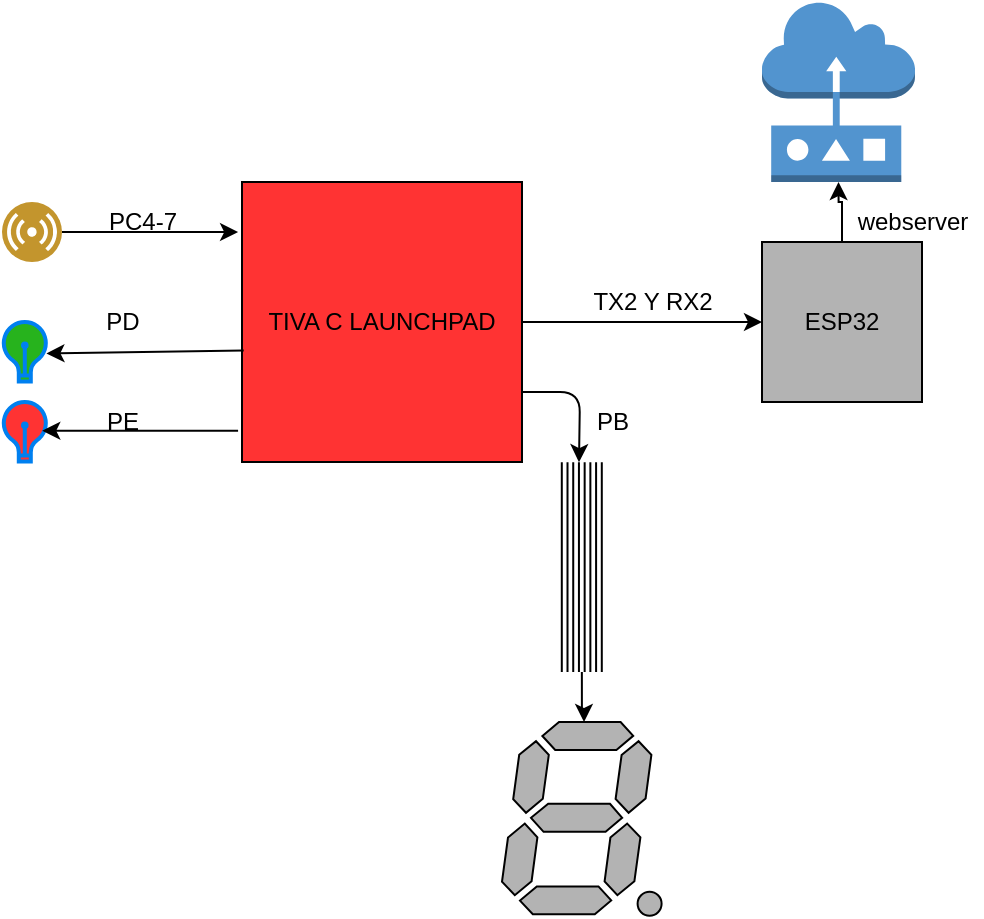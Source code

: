 <mxfile version="14.6.13" type="device"><diagram id="7W22Xrg6i1o8gszW47Su" name="Página-1"><mxGraphModel dx="914" dy="556" grid="1" gridSize="10" guides="1" tooltips="1" connect="1" arrows="1" fold="1" page="1" pageScale="1" pageWidth="827" pageHeight="1169" math="0" shadow="0"><root><mxCell id="0"/><mxCell id="1" parent="0"/><mxCell id="hms5uDjnBDAQ5kiLpLU7-1" value="TIVA C LAUNCHPAD" style="whiteSpace=wrap;html=1;aspect=fixed;fillColor=#FF3333;" vertex="1" parent="1"><mxGeometry x="370" y="370" width="140" height="140" as="geometry"/></mxCell><mxCell id="hms5uDjnBDAQ5kiLpLU7-15" style="edgeStyle=orthogonalEdgeStyle;rounded=0;orthogonalLoop=1;jettySize=auto;html=1;entryX=0.5;entryY=1;entryDx=0;entryDy=0;entryPerimeter=0;" edge="1" parent="1" source="hms5uDjnBDAQ5kiLpLU7-2" target="hms5uDjnBDAQ5kiLpLU7-14"><mxGeometry relative="1" as="geometry"/></mxCell><mxCell id="hms5uDjnBDAQ5kiLpLU7-2" value="ESP32" style="whiteSpace=wrap;html=1;aspect=fixed;fillColor=#B3B3B3;" vertex="1" parent="1"><mxGeometry x="630" y="400" width="80" height="80" as="geometry"/></mxCell><mxCell id="hms5uDjnBDAQ5kiLpLU7-3" value="" style="endArrow=classic;html=1;entryX=0;entryY=0.5;entryDx=0;entryDy=0;exitX=1;exitY=0.5;exitDx=0;exitDy=0;" edge="1" parent="1" source="hms5uDjnBDAQ5kiLpLU7-1" target="hms5uDjnBDAQ5kiLpLU7-2"><mxGeometry width="50" height="50" relative="1" as="geometry"><mxPoint x="540" y="480" as="sourcePoint"/><mxPoint x="590" y="430" as="targetPoint"/></mxGeometry></mxCell><mxCell id="hms5uDjnBDAQ5kiLpLU7-4" value="TX2 Y RX2" style="text;html=1;align=center;verticalAlign=middle;resizable=0;points=[];autosize=1;strokeColor=none;" vertex="1" parent="1"><mxGeometry x="535" y="420" width="80" height="20" as="geometry"/></mxCell><mxCell id="hms5uDjnBDAQ5kiLpLU7-5" value="" style="verticalLabelPosition=bottom;shadow=0;dashed=0;align=center;html=1;verticalAlign=top;shape=mxgraph.electrical.opto_electronics.7_segment_display_with_dp;pointerEvents=1;fillColor=#B3B3B3;" vertex="1" parent="1"><mxGeometry x="500" y="640" width="79.8" height="96.9" as="geometry"/></mxCell><mxCell id="hms5uDjnBDAQ5kiLpLU7-9" style="edgeStyle=orthogonalEdgeStyle;rounded=0;orthogonalLoop=1;jettySize=auto;html=1;entryX=0.514;entryY=0;entryDx=0;entryDy=0;entryPerimeter=0;" edge="1" parent="1" source="hms5uDjnBDAQ5kiLpLU7-7" target="hms5uDjnBDAQ5kiLpLU7-5"><mxGeometry relative="1" as="geometry"/></mxCell><mxCell id="hms5uDjnBDAQ5kiLpLU7-7" value="" style="verticalLabelPosition=bottom;shadow=0;dashed=0;align=center;html=1;verticalAlign=top;shape=mxgraph.electrical.transmission.8_line_bus;fillColor=#B3B3B3;rotation=90;" vertex="1" parent="1"><mxGeometry x="487.45" y="552.55" width="104.9" height="20" as="geometry"/></mxCell><mxCell id="hms5uDjnBDAQ5kiLpLU7-12" value="" style="endArrow=classic;html=1;exitX=1;exitY=0.75;exitDx=0;exitDy=0;entryX=0;entryY=0.57;entryDx=0;entryDy=0;entryPerimeter=0;" edge="1" parent="1" source="hms5uDjnBDAQ5kiLpLU7-1" target="hms5uDjnBDAQ5kiLpLU7-7"><mxGeometry width="50" height="50" relative="1" as="geometry"><mxPoint x="540" y="530" as="sourcePoint"/><mxPoint x="590" y="480" as="targetPoint"/><Array as="points"><mxPoint x="539" y="475"/></Array></mxGeometry></mxCell><mxCell id="hms5uDjnBDAQ5kiLpLU7-13" value="PB" style="text;html=1;align=center;verticalAlign=middle;resizable=0;points=[];autosize=1;strokeColor=none;" vertex="1" parent="1"><mxGeometry x="540" y="480" width="30" height="20" as="geometry"/></mxCell><mxCell id="hms5uDjnBDAQ5kiLpLU7-14" value="" style="outlineConnect=0;dashed=0;verticalLabelPosition=bottom;verticalAlign=top;align=center;html=1;shape=mxgraph.aws3.sensor;fillColor=#5294CF;gradientColor=none;" vertex="1" parent="1"><mxGeometry x="630" y="280" width="76.5" height="90" as="geometry"/></mxCell><mxCell id="hms5uDjnBDAQ5kiLpLU7-16" value="webserver" style="text;html=1;align=center;verticalAlign=middle;resizable=0;points=[];autosize=1;strokeColor=none;" vertex="1" parent="1"><mxGeometry x="670" y="380" width="70" height="20" as="geometry"/></mxCell><mxCell id="hms5uDjnBDAQ5kiLpLU7-20" style="edgeStyle=orthogonalEdgeStyle;rounded=0;orthogonalLoop=1;jettySize=auto;html=1;entryX=-0.014;entryY=0.179;entryDx=0;entryDy=0;entryPerimeter=0;" edge="1" parent="1" source="hms5uDjnBDAQ5kiLpLU7-17" target="hms5uDjnBDAQ5kiLpLU7-1"><mxGeometry relative="1" as="geometry"/></mxCell><mxCell id="hms5uDjnBDAQ5kiLpLU7-17" value="" style="aspect=fixed;perimeter=ellipsePerimeter;html=1;align=center;shadow=0;dashed=0;fontColor=#4277BB;labelBackgroundColor=#ffffff;fontSize=12;spacingTop=3;image;image=img/lib/ibm/users/sensor.svg;fillColor=#B3B3B3;" vertex="1" parent="1"><mxGeometry x="250" y="380" width="30" height="30" as="geometry"/></mxCell><mxCell id="hms5uDjnBDAQ5kiLpLU7-18" value="" style="html=1;verticalLabelPosition=bottom;align=center;labelBackgroundColor=#ffffff;verticalAlign=top;strokeWidth=2;strokeColor=#0080F0;shadow=0;dashed=0;shape=mxgraph.ios7.icons.lightbulb;fillColor=#FF3333;" vertex="1" parent="1"><mxGeometry x="250" y="480" width="22.8" height="29.7" as="geometry"/></mxCell><mxCell id="hms5uDjnBDAQ5kiLpLU7-19" value="" style="html=1;verticalLabelPosition=bottom;align=center;labelBackgroundColor=#ffffff;verticalAlign=top;strokeWidth=2;strokeColor=#0080F0;shadow=0;dashed=0;shape=mxgraph.ios7.icons.lightbulb;fillColor=#27B31D;" vertex="1" parent="1"><mxGeometry x="250" y="440" width="22.8" height="29.7" as="geometry"/></mxCell><mxCell id="hms5uDjnBDAQ5kiLpLU7-21" value="PC4-7" style="text;html=1;align=center;verticalAlign=middle;resizable=0;points=[];autosize=1;strokeColor=none;" vertex="1" parent="1"><mxGeometry x="295" y="380" width="50" height="20" as="geometry"/></mxCell><mxCell id="hms5uDjnBDAQ5kiLpLU7-23" value="" style="endArrow=classic;html=1;entryX=0.883;entryY=0.483;entryDx=0;entryDy=0;entryPerimeter=0;exitX=-0.014;exitY=0.888;exitDx=0;exitDy=0;exitPerimeter=0;" edge="1" parent="1" source="hms5uDjnBDAQ5kiLpLU7-1" target="hms5uDjnBDAQ5kiLpLU7-18"><mxGeometry width="50" height="50" relative="1" as="geometry"><mxPoint x="310" y="540" as="sourcePoint"/><mxPoint x="360" y="490" as="targetPoint"/></mxGeometry></mxCell><mxCell id="hms5uDjnBDAQ5kiLpLU7-24" value="" style="endArrow=classic;html=1;entryX=0.974;entryY=0.529;entryDx=0;entryDy=0;entryPerimeter=0;exitX=0.006;exitY=0.602;exitDx=0;exitDy=0;exitPerimeter=0;" edge="1" parent="1" source="hms5uDjnBDAQ5kiLpLU7-1" target="hms5uDjnBDAQ5kiLpLU7-19"><mxGeometry width="50" height="50" relative="1" as="geometry"><mxPoint x="300" y="490" as="sourcePoint"/><mxPoint x="350" y="440" as="targetPoint"/></mxGeometry></mxCell><mxCell id="hms5uDjnBDAQ5kiLpLU7-25" value="PD" style="text;html=1;align=center;verticalAlign=middle;resizable=0;points=[];autosize=1;strokeColor=none;" vertex="1" parent="1"><mxGeometry x="295" y="430" width="30" height="20" as="geometry"/></mxCell><mxCell id="hms5uDjnBDAQ5kiLpLU7-26" value="PE" style="text;html=1;align=center;verticalAlign=middle;resizable=0;points=[];autosize=1;strokeColor=none;" vertex="1" parent="1"><mxGeometry x="295" y="480" width="30" height="20" as="geometry"/></mxCell></root></mxGraphModel></diagram></mxfile>